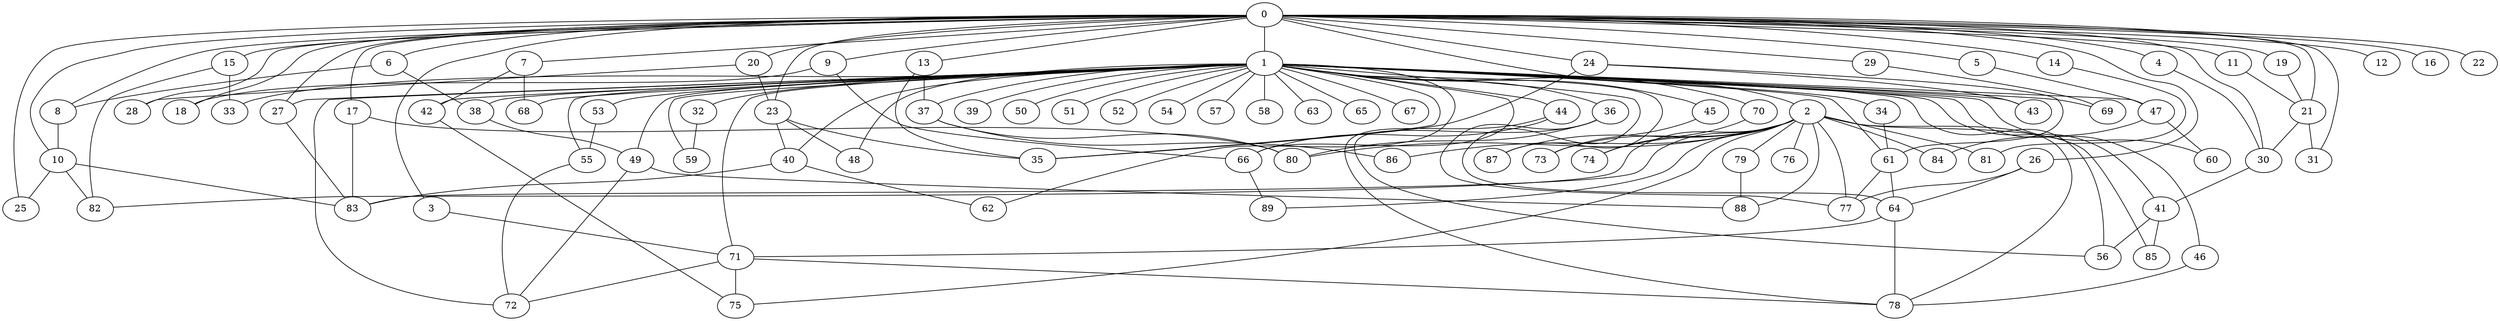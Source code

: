 
graph graphname {
    0 -- 1
0 -- 2
0 -- 3
0 -- 4
0 -- 5
0 -- 6
0 -- 7
0 -- 8
0 -- 9
0 -- 10
0 -- 11
0 -- 12
0 -- 13
0 -- 14
0 -- 15
0 -- 16
0 -- 17
0 -- 18
0 -- 19
0 -- 20
0 -- 21
0 -- 22
0 -- 23
0 -- 24
0 -- 25
0 -- 26
0 -- 27
0 -- 28
0 -- 29
0 -- 30
0 -- 31
1 -- 32
1 -- 33
1 -- 34
1 -- 35
1 -- 36
1 -- 37
1 -- 38
1 -- 39
1 -- 40
1 -- 41
1 -- 42
1 -- 43
1 -- 44
1 -- 45
1 -- 46
1 -- 47
1 -- 48
1 -- 49
1 -- 50
1 -- 51
1 -- 52
1 -- 53
1 -- 54
1 -- 55
1 -- 56
1 -- 57
1 -- 58
1 -- 59
1 -- 60
1 -- 61
1 -- 62
1 -- 63
1 -- 64
1 -- 65
1 -- 66
1 -- 67
1 -- 68
1 -- 69
1 -- 70
1 -- 71
1 -- 72
1 -- 87
1 -- 27
2 -- 73
2 -- 74
2 -- 75
2 -- 76
2 -- 77
2 -- 78
2 -- 79
2 -- 80
2 -- 81
2 -- 82
2 -- 83
2 -- 84
2 -- 85
2 -- 86
2 -- 87
2 -- 88
2 -- 89
3 -- 71
4 -- 30
5 -- 47
6 -- 8
6 -- 38
7 -- 42
7 -- 68
8 -- 10
9 -- 18
9 -- 66
10 -- 83
10 -- 25
10 -- 82
11 -- 21
13 -- 35
13 -- 37
14 -- 81
15 -- 33
15 -- 82
17 -- 83
17 -- 80
19 -- 21
20 -- 23
20 -- 28
21 -- 31
21 -- 30
23 -- 40
23 -- 35
23 -- 48
24 -- 43
24 -- 61
24 -- 35
26 -- 77
26 -- 64
27 -- 83
29 -- 69
30 -- 41
32 -- 59
34 -- 61
36 -- 77
36 -- 80
36 -- 56
37 -- 86
37 -- 80
38 -- 49
40 -- 62
40 -- 83
41 -- 85
41 -- 56
42 -- 75
44 -- 66
44 -- 78
45 -- 73
46 -- 78
47 -- 60
47 -- 84
49 -- 88
49 -- 72
53 -- 55
55 -- 72
61 -- 64
61 -- 77
64 -- 78
64 -- 71
66 -- 89
70 -- 74
71 -- 78
71 -- 75
71 -- 72
79 -- 88

}
